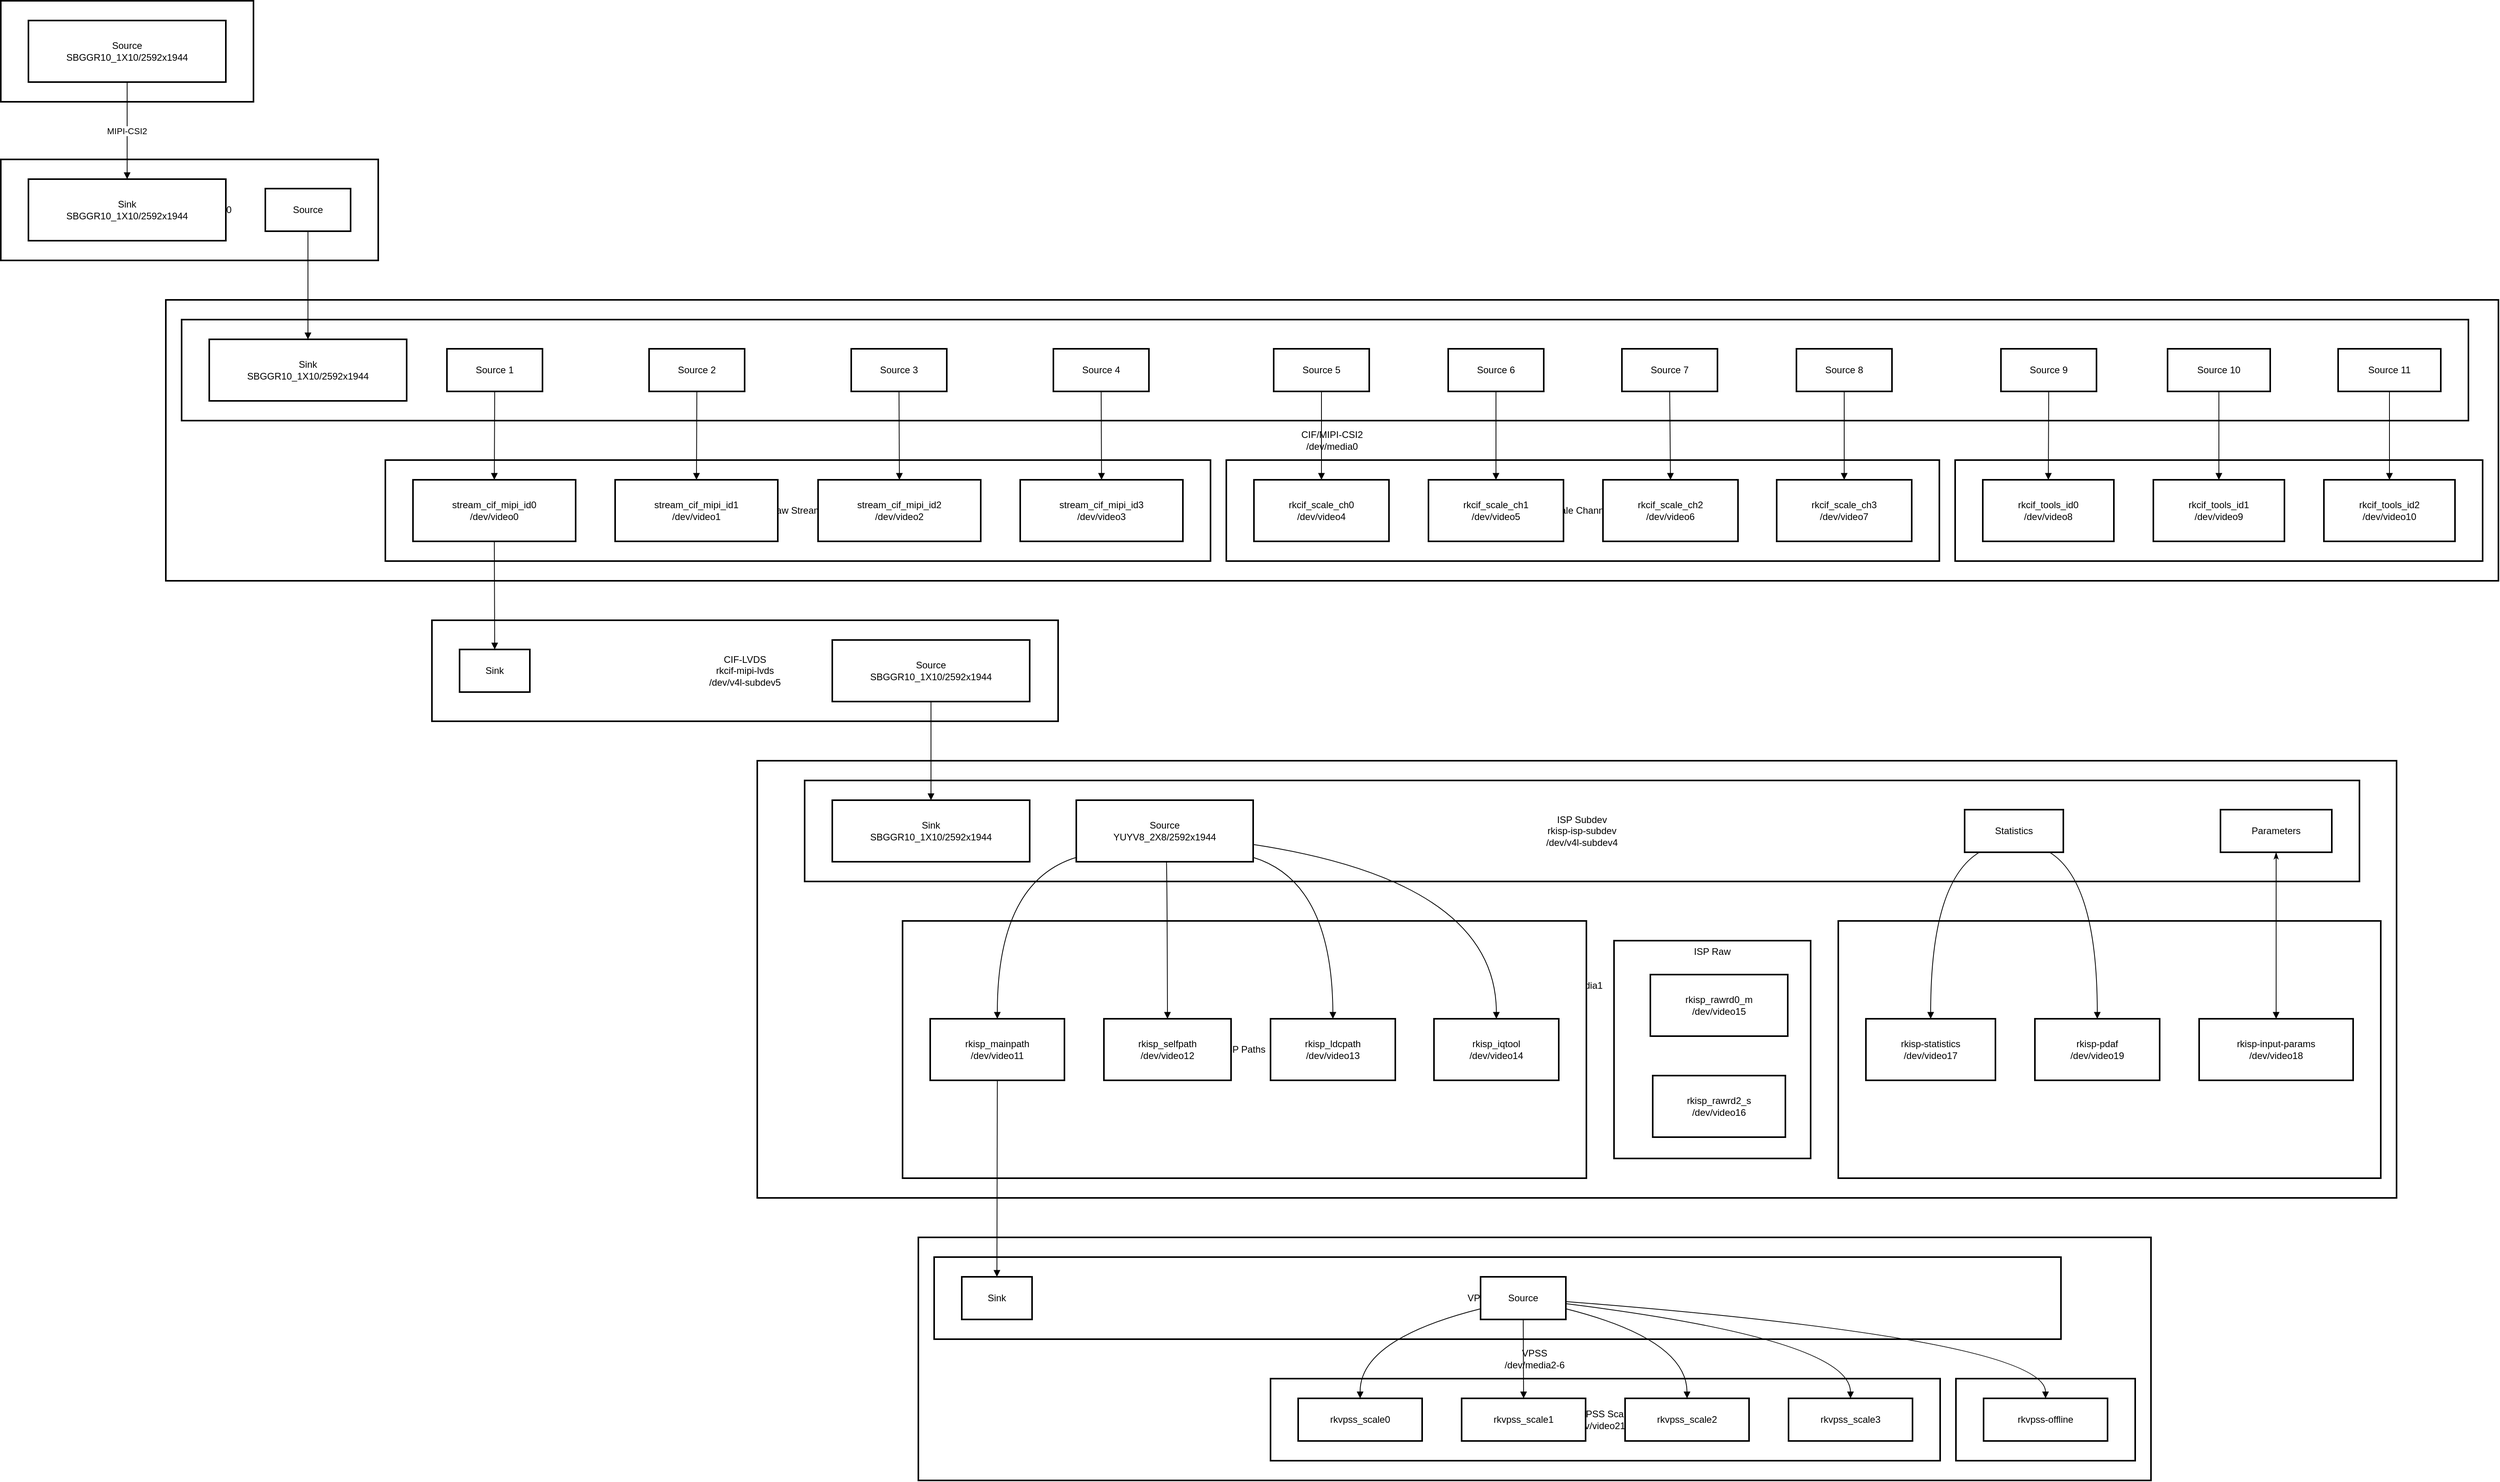 <mxfile version="27.1.3">
  <diagram name="第 1 页" id="MMEDQSxOLWcBRA4XjYcd">
    <mxGraphModel dx="1935" dy="924" grid="1" gridSize="10" guides="1" tooltips="1" connect="1" arrows="1" fold="1" page="1" pageScale="1" pageWidth="827" pageHeight="1169" math="0" shadow="0">
      <root>
        <mxCell id="0" />
        <mxCell id="1" parent="0" />
        <mxCell id="pPnsUs8tahBJZPVXPXv9-15" value="VPSS&#xa;/dev/media2-6" style="whiteSpace=wrap;strokeWidth=2;" vertex="1" parent="1">
          <mxGeometry x="1182" y="1587" width="1561" height="308" as="geometry" />
        </mxCell>
        <mxCell id="pPnsUs8tahBJZPVXPXv9-16" value="VPSS Offline&#xa;/dev/video20" style="whiteSpace=wrap;strokeWidth=2;" vertex="1" parent="1">
          <mxGeometry x="2496" y="1766" width="227" height="104" as="geometry" />
        </mxCell>
        <mxCell id="pPnsUs8tahBJZPVXPXv9-17" value="VPSS Scale&#xa;/dev/video21-40" style="whiteSpace=wrap;strokeWidth=2;" vertex="1" parent="1">
          <mxGeometry x="1628" y="1766" width="848" height="104" as="geometry" />
        </mxCell>
        <mxCell id="pPnsUs8tahBJZPVXPXv9-18" value="VPSS Subdev" style="whiteSpace=wrap;strokeWidth=2;" vertex="1" parent="1">
          <mxGeometry x="1202" y="1612" width="1427" height="104" as="geometry" />
        </mxCell>
        <mxCell id="pPnsUs8tahBJZPVXPXv9-19" value="ISP&#xa;/dev/media1" style="whiteSpace=wrap;strokeWidth=2;" vertex="1" parent="1">
          <mxGeometry x="978" y="983" width="2076" height="554" as="geometry" />
        </mxCell>
        <mxCell id="pPnsUs8tahBJZPVXPXv9-20" value="ISP Control" style="whiteSpace=wrap;strokeWidth=2;" vertex="1" parent="1">
          <mxGeometry x="2347" y="1186" width="687" height="326" as="geometry" />
        </mxCell>
        <mxCell id="pPnsUs8tahBJZPVXPXv9-21" value="ISP Raw" style="whiteSpace=wrap;strokeWidth=2;verticalAlign=top;" vertex="1" parent="1">
          <mxGeometry x="2063" y="1211" width="249" height="276" as="geometry" />
        </mxCell>
        <mxCell id="pPnsUs8tahBJZPVXPXv9-22" value="rkisp_rawrd0_m&#xa;/dev/video15" style="whiteSpace=wrap;strokeWidth=2;" vertex="1" parent="pPnsUs8tahBJZPVXPXv9-21">
          <mxGeometry x="46" y="43" width="174" height="78" as="geometry" />
        </mxCell>
        <mxCell id="pPnsUs8tahBJZPVXPXv9-23" value="rkisp_rawrd2_s&#xa;/dev/video16" style="whiteSpace=wrap;strokeWidth=2;" vertex="1" parent="pPnsUs8tahBJZPVXPXv9-21">
          <mxGeometry x="49" y="171" width="168" height="78" as="geometry" />
        </mxCell>
        <mxCell id="pPnsUs8tahBJZPVXPXv9-24" value="ISP Paths" style="whiteSpace=wrap;strokeWidth=2;" vertex="1" parent="1">
          <mxGeometry x="1162" y="1186" width="866" height="326" as="geometry" />
        </mxCell>
        <mxCell id="pPnsUs8tahBJZPVXPXv9-25" value="ISP Subdev&#xa;rkisp-isp-subdev&#xa;/dev/v4l-subdev4" style="whiteSpace=wrap;strokeWidth=2;" vertex="1" parent="1">
          <mxGeometry x="1038" y="1008" width="1969" height="128" as="geometry" />
        </mxCell>
        <mxCell id="pPnsUs8tahBJZPVXPXv9-26" value="CIF-LVDS&#xa;rkcif-mipi-lvds&#xa;/dev/v4l-subdev5" style="whiteSpace=wrap;strokeWidth=2;" vertex="1" parent="1">
          <mxGeometry x="566" y="805" width="793" height="128" as="geometry" />
        </mxCell>
        <mxCell id="pPnsUs8tahBJZPVXPXv9-27" value="CIF/MIPI-CSI2&#xa;/dev/media0" style="whiteSpace=wrap;strokeWidth=2;" vertex="1" parent="1">
          <mxGeometry x="229" y="399" width="2954" height="356" as="geometry" />
        </mxCell>
        <mxCell id="pPnsUs8tahBJZPVXPXv9-28" value="Tool Channels" style="whiteSpace=wrap;strokeWidth=2;" vertex="1" parent="1">
          <mxGeometry x="2495" y="602" width="668" height="128" as="geometry" />
        </mxCell>
        <mxCell id="pPnsUs8tahBJZPVXPXv9-29" value="Scale Channels" style="whiteSpace=wrap;strokeWidth=2;" vertex="1" parent="1">
          <mxGeometry x="1572" y="602" width="903" height="128" as="geometry" />
        </mxCell>
        <mxCell id="pPnsUs8tahBJZPVXPXv9-30" value="Raw Streams" style="whiteSpace=wrap;strokeWidth=2;" vertex="1" parent="1">
          <mxGeometry x="507" y="602" width="1045" height="128" as="geometry" />
        </mxCell>
        <mxCell id="pPnsUs8tahBJZPVXPXv9-31" value="MIPI-CSI2&#xa;rockchip-mipi-csi2&#xa;/dev/v4l-subdev1" style="whiteSpace=wrap;strokeWidth=2;" vertex="1" parent="1">
          <mxGeometry x="249" y="424" width="2896" height="128" as="geometry" />
        </mxCell>
        <mxCell id="pPnsUs8tahBJZPVXPXv9-32" value="MIPI D-PHY&#xa;rockchip-csi2-dphy0&#xa;/dev/v4l-subdev2" style="whiteSpace=wrap;strokeWidth=2;" vertex="1" parent="1">
          <mxGeometry x="20" y="221" width="478" height="128" as="geometry" />
        </mxCell>
        <mxCell id="pPnsUs8tahBJZPVXPXv9-33" value="Sensor&#xa;m01_b_og05b10&#xa;/dev/v4l-subdev3" style="whiteSpace=wrap;strokeWidth=2;" vertex="1" parent="1">
          <mxGeometry x="20" y="20" width="320" height="128" as="geometry" />
        </mxCell>
        <mxCell id="pPnsUs8tahBJZPVXPXv9-34" value="Source&#xa;SBGGR10_1X10/2592x1944" style="whiteSpace=wrap;strokeWidth=2;" vertex="1" parent="1">
          <mxGeometry x="55" y="45" width="250" height="78" as="geometry" />
        </mxCell>
        <mxCell id="pPnsUs8tahBJZPVXPXv9-35" value="Sink&#xa;SBGGR10_1X10/2592x1944" style="whiteSpace=wrap;strokeWidth=2;" vertex="1" parent="1">
          <mxGeometry x="55" y="246" width="250" height="78" as="geometry" />
        </mxCell>
        <mxCell id="pPnsUs8tahBJZPVXPXv9-36" value="Source" style="whiteSpace=wrap;strokeWidth=2;" vertex="1" parent="1">
          <mxGeometry x="355" y="258" width="108" height="54" as="geometry" />
        </mxCell>
        <mxCell id="pPnsUs8tahBJZPVXPXv9-37" value="Sink&#xa;SBGGR10_1X10/2592x1944" style="whiteSpace=wrap;strokeWidth=2;" vertex="1" parent="1">
          <mxGeometry x="284" y="449" width="250" height="78" as="geometry" />
        </mxCell>
        <mxCell id="pPnsUs8tahBJZPVXPXv9-38" value="Source 1" style="whiteSpace=wrap;strokeWidth=2;" vertex="1" parent="1">
          <mxGeometry x="585" y="461" width="121" height="54" as="geometry" />
        </mxCell>
        <mxCell id="pPnsUs8tahBJZPVXPXv9-39" value="Source 2" style="whiteSpace=wrap;strokeWidth=2;" vertex="1" parent="1">
          <mxGeometry x="841" y="461" width="121" height="54" as="geometry" />
        </mxCell>
        <mxCell id="pPnsUs8tahBJZPVXPXv9-40" value="Source 3" style="whiteSpace=wrap;strokeWidth=2;" vertex="1" parent="1">
          <mxGeometry x="1097" y="461" width="121" height="54" as="geometry" />
        </mxCell>
        <mxCell id="pPnsUs8tahBJZPVXPXv9-41" value="Source 4" style="whiteSpace=wrap;strokeWidth=2;" vertex="1" parent="1">
          <mxGeometry x="1353" y="461" width="121" height="54" as="geometry" />
        </mxCell>
        <mxCell id="pPnsUs8tahBJZPVXPXv9-42" value="Source 5" style="whiteSpace=wrap;strokeWidth=2;" vertex="1" parent="1">
          <mxGeometry x="1632" y="461" width="121" height="54" as="geometry" />
        </mxCell>
        <mxCell id="pPnsUs8tahBJZPVXPXv9-43" value="Source 6" style="whiteSpace=wrap;strokeWidth=2;" vertex="1" parent="1">
          <mxGeometry x="1853" y="461" width="121" height="54" as="geometry" />
        </mxCell>
        <mxCell id="pPnsUs8tahBJZPVXPXv9-44" value="Source 7" style="whiteSpace=wrap;strokeWidth=2;" vertex="1" parent="1">
          <mxGeometry x="2073" y="461" width="121" height="54" as="geometry" />
        </mxCell>
        <mxCell id="pPnsUs8tahBJZPVXPXv9-45" value="Source 8" style="whiteSpace=wrap;strokeWidth=2;" vertex="1" parent="1">
          <mxGeometry x="2294" y="461" width="121" height="54" as="geometry" />
        </mxCell>
        <mxCell id="pPnsUs8tahBJZPVXPXv9-46" value="Source 9" style="whiteSpace=wrap;strokeWidth=2;" vertex="1" parent="1">
          <mxGeometry x="2553" y="461" width="121" height="54" as="geometry" />
        </mxCell>
        <mxCell id="pPnsUs8tahBJZPVXPXv9-47" value="Source 10" style="whiteSpace=wrap;strokeWidth=2;" vertex="1" parent="1">
          <mxGeometry x="2764" y="461" width="130" height="54" as="geometry" />
        </mxCell>
        <mxCell id="pPnsUs8tahBJZPVXPXv9-48" value="Source 11" style="whiteSpace=wrap;strokeWidth=2;" vertex="1" parent="1">
          <mxGeometry x="2980" y="461" width="130" height="54" as="geometry" />
        </mxCell>
        <mxCell id="pPnsUs8tahBJZPVXPXv9-49" value="stream_cif_mipi_id0&#xa;/dev/video0" style="whiteSpace=wrap;strokeWidth=2;" vertex="1" parent="1">
          <mxGeometry x="542" y="627" width="206" height="78" as="geometry" />
        </mxCell>
        <mxCell id="pPnsUs8tahBJZPVXPXv9-50" value="stream_cif_mipi_id1&#xa;/dev/video1" style="whiteSpace=wrap;strokeWidth=2;" vertex="1" parent="1">
          <mxGeometry x="798" y="627" width="206" height="78" as="geometry" />
        </mxCell>
        <mxCell id="pPnsUs8tahBJZPVXPXv9-51" value="stream_cif_mipi_id2&#xa;/dev/video2" style="whiteSpace=wrap;strokeWidth=2;" vertex="1" parent="1">
          <mxGeometry x="1055" y="627" width="206" height="78" as="geometry" />
        </mxCell>
        <mxCell id="pPnsUs8tahBJZPVXPXv9-52" value="stream_cif_mipi_id3&#xa;/dev/video3" style="whiteSpace=wrap;strokeWidth=2;" vertex="1" parent="1">
          <mxGeometry x="1311" y="627" width="206" height="78" as="geometry" />
        </mxCell>
        <mxCell id="pPnsUs8tahBJZPVXPXv9-53" value="rkcif_scale_ch0&#xa;/dev/video4" style="whiteSpace=wrap;strokeWidth=2;" vertex="1" parent="1">
          <mxGeometry x="1607" y="627" width="171" height="78" as="geometry" />
        </mxCell>
        <mxCell id="pPnsUs8tahBJZPVXPXv9-54" value="rkcif_scale_ch1&#xa;/dev/video5" style="whiteSpace=wrap;strokeWidth=2;" vertex="1" parent="1">
          <mxGeometry x="1828" y="627" width="171" height="78" as="geometry" />
        </mxCell>
        <mxCell id="pPnsUs8tahBJZPVXPXv9-55" value="rkcif_scale_ch2&#xa;/dev/video6" style="whiteSpace=wrap;strokeWidth=2;" vertex="1" parent="1">
          <mxGeometry x="2049" y="627" width="171" height="78" as="geometry" />
        </mxCell>
        <mxCell id="pPnsUs8tahBJZPVXPXv9-56" value="rkcif_scale_ch3&#xa;/dev/video7" style="whiteSpace=wrap;strokeWidth=2;" vertex="1" parent="1">
          <mxGeometry x="2269" y="627" width="171" height="78" as="geometry" />
        </mxCell>
        <mxCell id="pPnsUs8tahBJZPVXPXv9-57" value="rkcif_tools_id0&#xa;/dev/video8" style="whiteSpace=wrap;strokeWidth=2;" vertex="1" parent="1">
          <mxGeometry x="2530" y="627" width="166" height="78" as="geometry" />
        </mxCell>
        <mxCell id="pPnsUs8tahBJZPVXPXv9-58" value="rkcif_tools_id1&#xa;/dev/video9" style="whiteSpace=wrap;strokeWidth=2;" vertex="1" parent="1">
          <mxGeometry x="2746" y="627" width="166" height="78" as="geometry" />
        </mxCell>
        <mxCell id="pPnsUs8tahBJZPVXPXv9-59" value="rkcif_tools_id2&#xa;/dev/video10" style="whiteSpace=wrap;strokeWidth=2;" vertex="1" parent="1">
          <mxGeometry x="2962" y="627" width="166" height="78" as="geometry" />
        </mxCell>
        <mxCell id="pPnsUs8tahBJZPVXPXv9-60" value="Sink" style="whiteSpace=wrap;strokeWidth=2;" vertex="1" parent="1">
          <mxGeometry x="601" y="842" width="89" height="54" as="geometry" />
        </mxCell>
        <mxCell id="pPnsUs8tahBJZPVXPXv9-61" value="Source&#xa;SBGGR10_1X10/2592x1944" style="whiteSpace=wrap;strokeWidth=2;" vertex="1" parent="1">
          <mxGeometry x="1073" y="830" width="250" height="78" as="geometry" />
        </mxCell>
        <mxCell id="pPnsUs8tahBJZPVXPXv9-62" value="Sink&#xa;SBGGR10_1X10/2592x1944" style="whiteSpace=wrap;strokeWidth=2;" vertex="1" parent="1">
          <mxGeometry x="1073" y="1033" width="250" height="78" as="geometry" />
        </mxCell>
        <mxCell id="pPnsUs8tahBJZPVXPXv9-63" value="Source&#xa;YUYV8_2X8/2592x1944" style="whiteSpace=wrap;strokeWidth=2;" vertex="1" parent="1">
          <mxGeometry x="1382" y="1033" width="224" height="78" as="geometry" />
        </mxCell>
        <mxCell id="pPnsUs8tahBJZPVXPXv9-64" value="Statistics" style="whiteSpace=wrap;strokeWidth=2;" vertex="1" parent="1">
          <mxGeometry x="2507" y="1045" width="125" height="54" as="geometry" />
        </mxCell>
        <mxCell id="pPnsUs8tahBJZPVXPXv9-65" value="Parameters" style="whiteSpace=wrap;strokeWidth=2;" vertex="1" parent="1">
          <mxGeometry x="2831" y="1045" width="141" height="54" as="geometry" />
        </mxCell>
        <mxCell id="pPnsUs8tahBJZPVXPXv9-66" value="rkisp_mainpath&#xa;/dev/video11" style="whiteSpace=wrap;strokeWidth=2;" vertex="1" parent="1">
          <mxGeometry x="1197" y="1310" width="170" height="78" as="geometry" />
        </mxCell>
        <mxCell id="pPnsUs8tahBJZPVXPXv9-67" value="rkisp_selfpath&#xa;/dev/video12" style="whiteSpace=wrap;strokeWidth=2;" vertex="1" parent="1">
          <mxGeometry x="1417" y="1310" width="161" height="78" as="geometry" />
        </mxCell>
        <mxCell id="pPnsUs8tahBJZPVXPXv9-68" value="rkisp_ldcpath&#xa;/dev/video13" style="whiteSpace=wrap;strokeWidth=2;" vertex="1" parent="1">
          <mxGeometry x="1628" y="1310" width="158" height="78" as="geometry" />
        </mxCell>
        <mxCell id="pPnsUs8tahBJZPVXPXv9-69" value="rkisp_iqtool&#xa;/dev/video14" style="whiteSpace=wrap;strokeWidth=2;" vertex="1" parent="1">
          <mxGeometry x="1835" y="1310" width="158" height="78" as="geometry" />
        </mxCell>
        <mxCell id="pPnsUs8tahBJZPVXPXv9-70" value="rkisp-statistics&#xa;/dev/video17" style="whiteSpace=wrap;strokeWidth=2;" vertex="1" parent="1">
          <mxGeometry x="2382" y="1310" width="164" height="78" as="geometry" />
        </mxCell>
        <mxCell id="pPnsUs8tahBJZPVXPXv9-71" value="rkisp-input-params&#xa;/dev/video18" style="whiteSpace=wrap;strokeWidth=2;" vertex="1" parent="1">
          <mxGeometry x="2804" y="1310" width="195" height="78" as="geometry" />
        </mxCell>
        <mxCell id="pPnsUs8tahBJZPVXPXv9-72" value="rkisp-pdaf&#xa;/dev/video19" style="whiteSpace=wrap;strokeWidth=2;" vertex="1" parent="1">
          <mxGeometry x="2596" y="1310" width="158" height="78" as="geometry" />
        </mxCell>
        <mxCell id="pPnsUs8tahBJZPVXPXv9-73" value="Sink" style="whiteSpace=wrap;strokeWidth=2;" vertex="1" parent="1">
          <mxGeometry x="1237" y="1637" width="89" height="54" as="geometry" />
        </mxCell>
        <mxCell id="pPnsUs8tahBJZPVXPXv9-74" value="Source" style="whiteSpace=wrap;strokeWidth=2;" vertex="1" parent="1">
          <mxGeometry x="1894" y="1637" width="108" height="54" as="geometry" />
        </mxCell>
        <mxCell id="pPnsUs8tahBJZPVXPXv9-75" value="rkvpss_scale0" style="whiteSpace=wrap;strokeWidth=2;" vertex="1" parent="1">
          <mxGeometry x="1663" y="1791" width="157" height="54" as="geometry" />
        </mxCell>
        <mxCell id="pPnsUs8tahBJZPVXPXv9-76" value="rkvpss_scale1" style="whiteSpace=wrap;strokeWidth=2;" vertex="1" parent="1">
          <mxGeometry x="1870" y="1791" width="157" height="54" as="geometry" />
        </mxCell>
        <mxCell id="pPnsUs8tahBJZPVXPXv9-77" value="rkvpss_scale2" style="whiteSpace=wrap;strokeWidth=2;" vertex="1" parent="1">
          <mxGeometry x="2077" y="1791" width="157" height="54" as="geometry" />
        </mxCell>
        <mxCell id="pPnsUs8tahBJZPVXPXv9-78" value="rkvpss_scale3" style="whiteSpace=wrap;strokeWidth=2;" vertex="1" parent="1">
          <mxGeometry x="2284" y="1791" width="157" height="54" as="geometry" />
        </mxCell>
        <mxCell id="pPnsUs8tahBJZPVXPXv9-79" value="rkvpss-offline" style="whiteSpace=wrap;strokeWidth=2;" vertex="1" parent="1">
          <mxGeometry x="2531" y="1791" width="157" height="54" as="geometry" />
        </mxCell>
        <mxCell id="pPnsUs8tahBJZPVXPXv9-80" value="MIPI-CSI2" style="curved=1;startArrow=none;endArrow=block;exitX=0.5;exitY=1;entryX=0.5;entryY=0;rounded=0;" edge="1" parent="1" source="pPnsUs8tahBJZPVXPXv9-34" target="pPnsUs8tahBJZPVXPXv9-35">
          <mxGeometry relative="1" as="geometry">
            <Array as="points" />
          </mxGeometry>
        </mxCell>
        <mxCell id="pPnsUs8tahBJZPVXPXv9-81" value="" style="curved=1;startArrow=none;endArrow=block;exitX=0.5;exitY=1;entryX=0.5;entryY=0;rounded=0;" edge="1" parent="1" source="pPnsUs8tahBJZPVXPXv9-36" target="pPnsUs8tahBJZPVXPXv9-37">
          <mxGeometry relative="1" as="geometry">
            <Array as="points" />
          </mxGeometry>
        </mxCell>
        <mxCell id="pPnsUs8tahBJZPVXPXv9-82" value="" style="curved=1;startArrow=none;endArrow=block;exitX=0.5;exitY=1;entryX=0.5;entryY=0;rounded=0;" edge="1" parent="1" source="pPnsUs8tahBJZPVXPXv9-38" target="pPnsUs8tahBJZPVXPXv9-49">
          <mxGeometry relative="1" as="geometry">
            <Array as="points" />
          </mxGeometry>
        </mxCell>
        <mxCell id="pPnsUs8tahBJZPVXPXv9-83" value="" style="curved=1;startArrow=none;endArrow=block;exitX=0.5;exitY=1;entryX=0.5;entryY=0;rounded=0;" edge="1" parent="1" source="pPnsUs8tahBJZPVXPXv9-39" target="pPnsUs8tahBJZPVXPXv9-50">
          <mxGeometry relative="1" as="geometry">
            <Array as="points" />
          </mxGeometry>
        </mxCell>
        <mxCell id="pPnsUs8tahBJZPVXPXv9-84" value="" style="curved=1;startArrow=none;endArrow=block;exitX=0.5;exitY=1;entryX=0.5;entryY=0;rounded=0;" edge="1" parent="1" source="pPnsUs8tahBJZPVXPXv9-40" target="pPnsUs8tahBJZPVXPXv9-51">
          <mxGeometry relative="1" as="geometry">
            <Array as="points" />
          </mxGeometry>
        </mxCell>
        <mxCell id="pPnsUs8tahBJZPVXPXv9-85" value="" style="curved=1;startArrow=none;endArrow=block;exitX=0.5;exitY=1;entryX=0.5;entryY=0;rounded=0;" edge="1" parent="1" source="pPnsUs8tahBJZPVXPXv9-41" target="pPnsUs8tahBJZPVXPXv9-52">
          <mxGeometry relative="1" as="geometry">
            <Array as="points" />
          </mxGeometry>
        </mxCell>
        <mxCell id="pPnsUs8tahBJZPVXPXv9-86" value="" style="curved=1;startArrow=none;endArrow=block;exitX=0.5;exitY=1;entryX=0.5;entryY=0;rounded=0;" edge="1" parent="1" source="pPnsUs8tahBJZPVXPXv9-42" target="pPnsUs8tahBJZPVXPXv9-53">
          <mxGeometry relative="1" as="geometry">
            <Array as="points" />
          </mxGeometry>
        </mxCell>
        <mxCell id="pPnsUs8tahBJZPVXPXv9-87" value="" style="curved=1;startArrow=none;endArrow=block;exitX=0.5;exitY=1;entryX=0.5;entryY=0;rounded=0;" edge="1" parent="1" source="pPnsUs8tahBJZPVXPXv9-43" target="pPnsUs8tahBJZPVXPXv9-54">
          <mxGeometry relative="1" as="geometry">
            <Array as="points" />
          </mxGeometry>
        </mxCell>
        <mxCell id="pPnsUs8tahBJZPVXPXv9-88" value="" style="curved=1;startArrow=none;endArrow=block;exitX=0.5;exitY=1;entryX=0.5;entryY=0;rounded=0;" edge="1" parent="1" source="pPnsUs8tahBJZPVXPXv9-44" target="pPnsUs8tahBJZPVXPXv9-55">
          <mxGeometry relative="1" as="geometry">
            <Array as="points" />
          </mxGeometry>
        </mxCell>
        <mxCell id="pPnsUs8tahBJZPVXPXv9-89" value="" style="curved=1;startArrow=none;endArrow=block;exitX=0.5;exitY=1;entryX=0.5;entryY=0;rounded=0;" edge="1" parent="1" source="pPnsUs8tahBJZPVXPXv9-45" target="pPnsUs8tahBJZPVXPXv9-56">
          <mxGeometry relative="1" as="geometry">
            <Array as="points" />
          </mxGeometry>
        </mxCell>
        <mxCell id="pPnsUs8tahBJZPVXPXv9-90" value="" style="curved=1;startArrow=none;endArrow=block;exitX=0.5;exitY=1;entryX=0.5;entryY=0;rounded=0;" edge="1" parent="1" source="pPnsUs8tahBJZPVXPXv9-46" target="pPnsUs8tahBJZPVXPXv9-57">
          <mxGeometry relative="1" as="geometry">
            <Array as="points" />
          </mxGeometry>
        </mxCell>
        <mxCell id="pPnsUs8tahBJZPVXPXv9-91" value="" style="curved=1;startArrow=none;endArrow=block;exitX=0.5;exitY=1;entryX=0.5;entryY=0;rounded=0;" edge="1" parent="1" source="pPnsUs8tahBJZPVXPXv9-47" target="pPnsUs8tahBJZPVXPXv9-58">
          <mxGeometry relative="1" as="geometry">
            <Array as="points" />
          </mxGeometry>
        </mxCell>
        <mxCell id="pPnsUs8tahBJZPVXPXv9-92" value="" style="curved=1;startArrow=none;endArrow=block;exitX=0.5;exitY=1;entryX=0.5;entryY=0;rounded=0;" edge="1" parent="1" source="pPnsUs8tahBJZPVXPXv9-48" target="pPnsUs8tahBJZPVXPXv9-59">
          <mxGeometry relative="1" as="geometry">
            <Array as="points" />
          </mxGeometry>
        </mxCell>
        <mxCell id="pPnsUs8tahBJZPVXPXv9-93" value="" style="curved=1;startArrow=none;endArrow=block;exitX=0.5;exitY=1;entryX=0.5;entryY=0;rounded=0;" edge="1" parent="1" source="pPnsUs8tahBJZPVXPXv9-49" target="pPnsUs8tahBJZPVXPXv9-60">
          <mxGeometry relative="1" as="geometry">
            <Array as="points" />
          </mxGeometry>
        </mxCell>
        <mxCell id="pPnsUs8tahBJZPVXPXv9-94" value="" style="curved=1;startArrow=none;endArrow=block;exitX=0.5;exitY=1;entryX=0.5;entryY=0;rounded=0;" edge="1" parent="1" source="pPnsUs8tahBJZPVXPXv9-61" target="pPnsUs8tahBJZPVXPXv9-62">
          <mxGeometry relative="1" as="geometry">
            <Array as="points" />
          </mxGeometry>
        </mxCell>
        <mxCell id="pPnsUs8tahBJZPVXPXv9-95" value="" style="curved=1;startArrow=none;endArrow=block;exitX=0;exitY=0.93;entryX=0.5;entryY=0;rounded=0;" edge="1" parent="1" source="pPnsUs8tahBJZPVXPXv9-63" target="pPnsUs8tahBJZPVXPXv9-66">
          <mxGeometry relative="1" as="geometry">
            <Array as="points">
              <mxPoint x="1282" y="1136" />
            </Array>
          </mxGeometry>
        </mxCell>
        <mxCell id="pPnsUs8tahBJZPVXPXv9-96" value="" style="curved=1;startArrow=none;endArrow=block;exitX=0.51;exitY=1;entryX=0.5;entryY=0;rounded=0;" edge="1" parent="1" source="pPnsUs8tahBJZPVXPXv9-63" target="pPnsUs8tahBJZPVXPXv9-67">
          <mxGeometry relative="1" as="geometry">
            <Array as="points">
              <mxPoint x="1497" y="1136" />
            </Array>
          </mxGeometry>
        </mxCell>
        <mxCell id="pPnsUs8tahBJZPVXPXv9-97" value="" style="curved=1;startArrow=none;endArrow=block;exitX=1;exitY=0.93;entryX=0.5;entryY=0;rounded=0;" edge="1" parent="1" source="pPnsUs8tahBJZPVXPXv9-63" target="pPnsUs8tahBJZPVXPXv9-68">
          <mxGeometry relative="1" as="geometry">
            <Array as="points">
              <mxPoint x="1706" y="1136" />
            </Array>
          </mxGeometry>
        </mxCell>
        <mxCell id="pPnsUs8tahBJZPVXPXv9-98" value="" style="curved=1;startArrow=none;endArrow=block;exitX=1;exitY=0.72;entryX=0.5;entryY=0;rounded=0;" edge="1" parent="1" source="pPnsUs8tahBJZPVXPXv9-63" target="pPnsUs8tahBJZPVXPXv9-69">
          <mxGeometry relative="1" as="geometry">
            <Array as="points">
              <mxPoint x="1914" y="1136" />
            </Array>
          </mxGeometry>
        </mxCell>
        <mxCell id="pPnsUs8tahBJZPVXPXv9-99" value="" style="curved=1;startArrow=none;endArrow=block;exitX=0.15;exitY=1;entryX=0.5;entryY=0;rounded=0;" edge="1" parent="1" source="pPnsUs8tahBJZPVXPXv9-64" target="pPnsUs8tahBJZPVXPXv9-70">
          <mxGeometry relative="1" as="geometry">
            <Array as="points">
              <mxPoint x="2464" y="1136" />
            </Array>
          </mxGeometry>
        </mxCell>
        <mxCell id="pPnsUs8tahBJZPVXPXv9-100" value="" style="curved=1;startArrow=none;endArrow=block;exitX=0.86;exitY=1;entryX=0.5;entryY=0;rounded=0;" edge="1" parent="1" source="pPnsUs8tahBJZPVXPXv9-64" target="pPnsUs8tahBJZPVXPXv9-72">
          <mxGeometry relative="1" as="geometry">
            <Array as="points">
              <mxPoint x="2675" y="1136" />
            </Array>
          </mxGeometry>
        </mxCell>
        <mxCell id="pPnsUs8tahBJZPVXPXv9-101" value="" style="curved=1;startArrow=classicThin;endArrow=block;exitX=0.5;exitY=1;entryX=0.5;entryY=0;rounded=0;startFill=1;" edge="1" parent="1" source="pPnsUs8tahBJZPVXPXv9-65" target="pPnsUs8tahBJZPVXPXv9-71">
          <mxGeometry relative="1" as="geometry">
            <Array as="points" />
          </mxGeometry>
        </mxCell>
        <mxCell id="pPnsUs8tahBJZPVXPXv9-102" value="" style="curved=1;startArrow=none;endArrow=block;exitX=0.5;exitY=1;entryX=0.5;entryY=0;rounded=0;" edge="1" parent="1" source="pPnsUs8tahBJZPVXPXv9-66" target="pPnsUs8tahBJZPVXPXv9-73">
          <mxGeometry relative="1" as="geometry">
            <Array as="points" />
          </mxGeometry>
        </mxCell>
        <mxCell id="pPnsUs8tahBJZPVXPXv9-103" value="" style="curved=1;startArrow=none;endArrow=block;exitX=0;exitY=0.75;entryX=0.5;entryY=0;rounded=0;" edge="1" parent="1" source="pPnsUs8tahBJZPVXPXv9-74" target="pPnsUs8tahBJZPVXPXv9-75">
          <mxGeometry relative="1" as="geometry">
            <Array as="points">
              <mxPoint x="1741" y="1716" />
            </Array>
          </mxGeometry>
        </mxCell>
        <mxCell id="pPnsUs8tahBJZPVXPXv9-104" value="" style="curved=1;startArrow=none;endArrow=block;exitX=0.5;exitY=1;entryX=0.5;entryY=0;rounded=0;" edge="1" parent="1" source="pPnsUs8tahBJZPVXPXv9-74" target="pPnsUs8tahBJZPVXPXv9-76">
          <mxGeometry relative="1" as="geometry">
            <Array as="points" />
          </mxGeometry>
        </mxCell>
        <mxCell id="pPnsUs8tahBJZPVXPXv9-105" value="" style="curved=1;startArrow=none;endArrow=block;exitX=1;exitY=0.75;entryX=0.5;entryY=0;rounded=0;" edge="1" parent="1" source="pPnsUs8tahBJZPVXPXv9-74" target="pPnsUs8tahBJZPVXPXv9-77">
          <mxGeometry relative="1" as="geometry">
            <Array as="points">
              <mxPoint x="2155" y="1716" />
            </Array>
          </mxGeometry>
        </mxCell>
        <mxCell id="pPnsUs8tahBJZPVXPXv9-106" value="" style="curved=1;startArrow=none;endArrow=block;exitX=1;exitY=0.63;entryX=0.5;entryY=0;rounded=0;" edge="1" parent="1" source="pPnsUs8tahBJZPVXPXv9-74" target="pPnsUs8tahBJZPVXPXv9-78">
          <mxGeometry relative="1" as="geometry">
            <Array as="points">
              <mxPoint x="2362" y="1716" />
            </Array>
          </mxGeometry>
        </mxCell>
        <mxCell id="pPnsUs8tahBJZPVXPXv9-107" value="" style="curved=1;startArrow=none;endArrow=block;exitX=1;exitY=0.58;entryX=0.5;entryY=0;rounded=0;" edge="1" parent="1" source="pPnsUs8tahBJZPVXPXv9-74" target="pPnsUs8tahBJZPVXPXv9-79">
          <mxGeometry relative="1" as="geometry">
            <Array as="points">
              <mxPoint x="2609" y="1716" />
            </Array>
          </mxGeometry>
        </mxCell>
      </root>
    </mxGraphModel>
  </diagram>
</mxfile>
